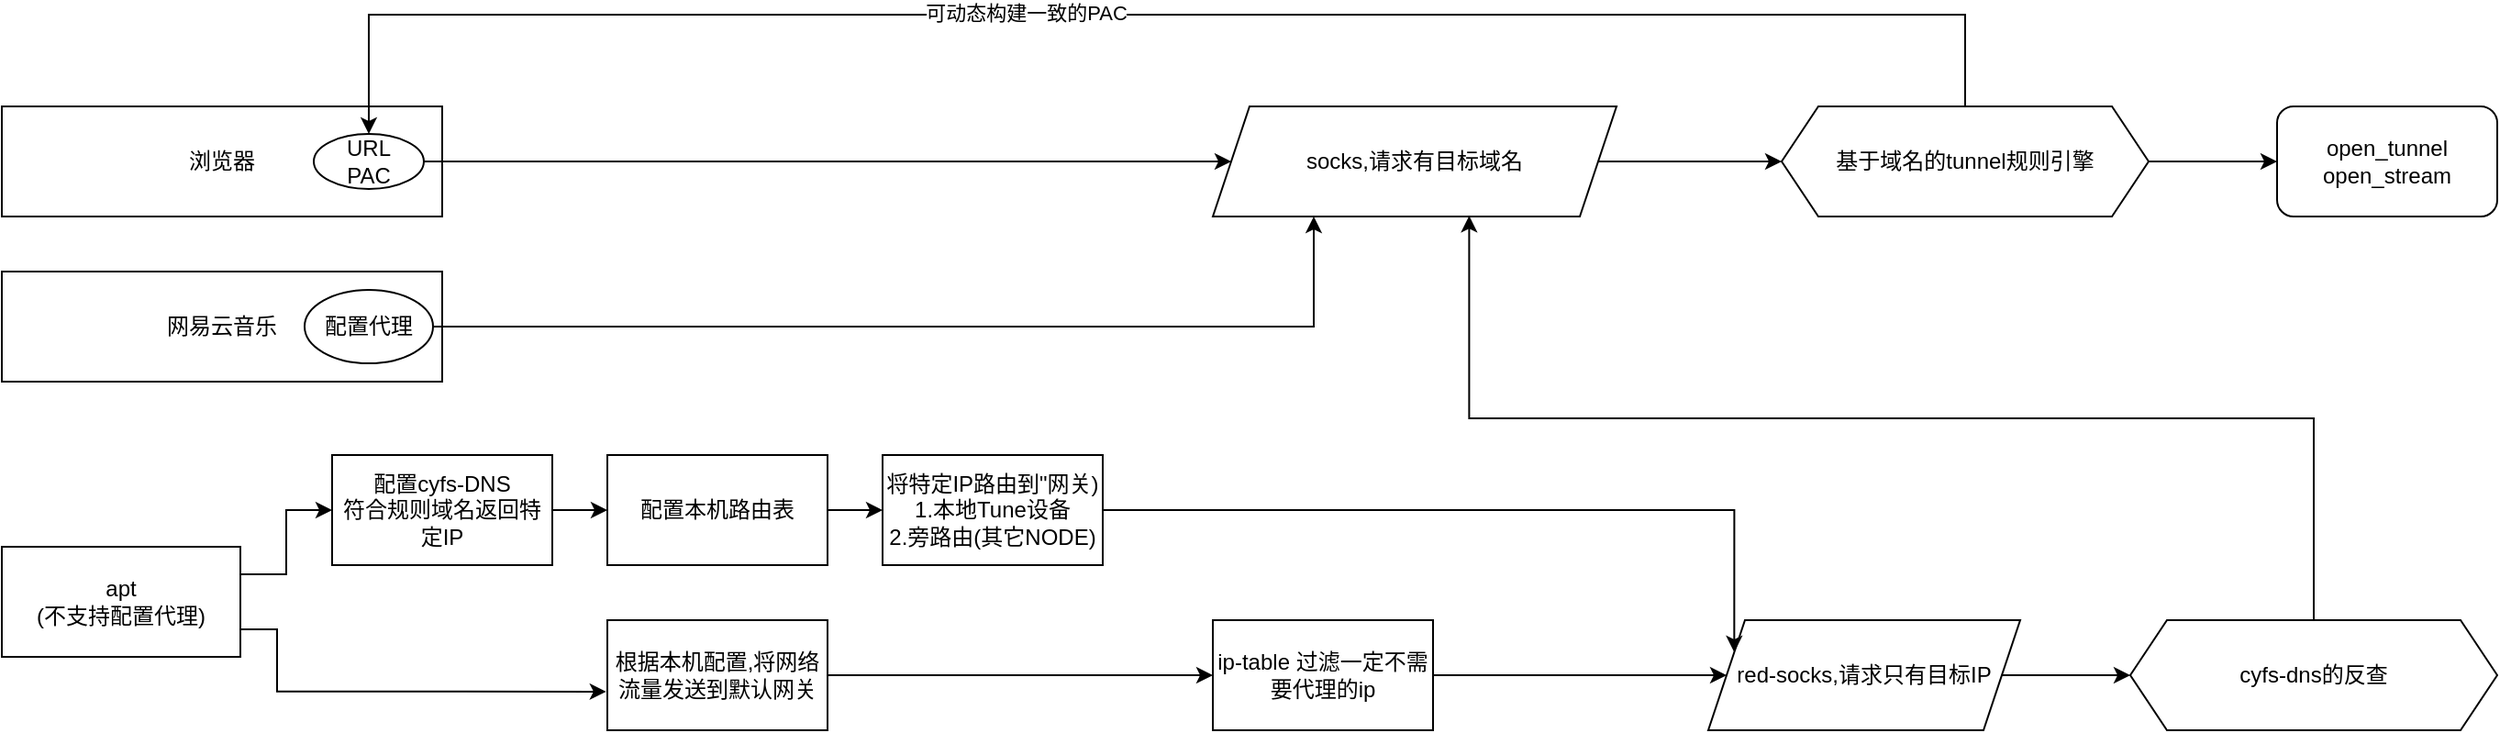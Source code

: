 <mxfile version="22.1.2" type="device">
  <diagram name="Page-1" id="JsFSYu5uB-rTkBo9iaa0">
    <mxGraphModel dx="1411" dy="806" grid="1" gridSize="10" guides="1" tooltips="1" connect="1" arrows="1" fold="1" page="1" pageScale="1" pageWidth="850" pageHeight="1100" math="0" shadow="0">
      <root>
        <mxCell id="0" />
        <mxCell id="1" parent="0" />
        <mxCell id="kIBp5ZHx_5jsnp3P2-BE-1" value="浏览器" style="rounded=0;whiteSpace=wrap;html=1;" vertex="1" parent="1">
          <mxGeometry x="50" y="210" width="240" height="60" as="geometry" />
        </mxCell>
        <mxCell id="kIBp5ZHx_5jsnp3P2-BE-9" style="edgeStyle=orthogonalEdgeStyle;rounded=0;orthogonalLoop=1;jettySize=auto;html=1;exitX=1;exitY=0.5;exitDx=0;exitDy=0;entryX=0;entryY=0.5;entryDx=0;entryDy=0;" edge="1" parent="1" source="kIBp5ZHx_5jsnp3P2-BE-2" target="kIBp5ZHx_5jsnp3P2-BE-3">
          <mxGeometry relative="1" as="geometry" />
        </mxCell>
        <mxCell id="kIBp5ZHx_5jsnp3P2-BE-2" value="URL&lt;br&gt;PAC" style="ellipse;whiteSpace=wrap;html=1;" vertex="1" parent="1">
          <mxGeometry x="220" y="225" width="60" height="30" as="geometry" />
        </mxCell>
        <mxCell id="kIBp5ZHx_5jsnp3P2-BE-29" style="edgeStyle=orthogonalEdgeStyle;rounded=0;orthogonalLoop=1;jettySize=auto;html=1;exitX=1;exitY=0.5;exitDx=0;exitDy=0;entryX=0;entryY=0.5;entryDx=0;entryDy=0;" edge="1" parent="1" source="kIBp5ZHx_5jsnp3P2-BE-3" target="kIBp5ZHx_5jsnp3P2-BE-12">
          <mxGeometry relative="1" as="geometry" />
        </mxCell>
        <mxCell id="kIBp5ZHx_5jsnp3P2-BE-3" value="socks,请求有目标域名" style="shape=parallelogram;perimeter=parallelogramPerimeter;whiteSpace=wrap;html=1;fixedSize=1;" vertex="1" parent="1">
          <mxGeometry x="710" y="210" width="220" height="60" as="geometry" />
        </mxCell>
        <mxCell id="kIBp5ZHx_5jsnp3P2-BE-31" style="edgeStyle=orthogonalEdgeStyle;rounded=0;orthogonalLoop=1;jettySize=auto;html=1;exitX=1;exitY=0.5;exitDx=0;exitDy=0;entryX=0;entryY=0.5;entryDx=0;entryDy=0;" edge="1" parent="1" source="kIBp5ZHx_5jsnp3P2-BE-4" target="kIBp5ZHx_5jsnp3P2-BE-28">
          <mxGeometry relative="1" as="geometry" />
        </mxCell>
        <mxCell id="kIBp5ZHx_5jsnp3P2-BE-4" value="red-socks,请求只有目标IP" style="shape=parallelogram;perimeter=parallelogramPerimeter;whiteSpace=wrap;html=1;fixedSize=1;" vertex="1" parent="1">
          <mxGeometry x="980" y="490" width="170" height="60" as="geometry" />
        </mxCell>
        <mxCell id="kIBp5ZHx_5jsnp3P2-BE-5" value="网易云音乐" style="rounded=0;whiteSpace=wrap;html=1;" vertex="1" parent="1">
          <mxGeometry x="50" y="300" width="240" height="60" as="geometry" />
        </mxCell>
        <mxCell id="kIBp5ZHx_5jsnp3P2-BE-8" style="edgeStyle=orthogonalEdgeStyle;rounded=0;orthogonalLoop=1;jettySize=auto;html=1;exitX=1;exitY=0.5;exitDx=0;exitDy=0;entryX=0.25;entryY=1;entryDx=0;entryDy=0;" edge="1" parent="1" source="kIBp5ZHx_5jsnp3P2-BE-6" target="kIBp5ZHx_5jsnp3P2-BE-3">
          <mxGeometry relative="1" as="geometry" />
        </mxCell>
        <mxCell id="kIBp5ZHx_5jsnp3P2-BE-6" value="配置代理" style="ellipse;whiteSpace=wrap;html=1;" vertex="1" parent="1">
          <mxGeometry x="215" y="310" width="70" height="40" as="geometry" />
        </mxCell>
        <mxCell id="kIBp5ZHx_5jsnp3P2-BE-22" style="edgeStyle=orthogonalEdgeStyle;rounded=0;orthogonalLoop=1;jettySize=auto;html=1;exitX=1;exitY=0.25;exitDx=0;exitDy=0;entryX=0;entryY=0.5;entryDx=0;entryDy=0;" edge="1" parent="1" source="kIBp5ZHx_5jsnp3P2-BE-7" target="kIBp5ZHx_5jsnp3P2-BE-15">
          <mxGeometry relative="1" as="geometry" />
        </mxCell>
        <mxCell id="kIBp5ZHx_5jsnp3P2-BE-7" value="apt &lt;br&gt;(不支持配置代理)" style="rounded=0;whiteSpace=wrap;html=1;" vertex="1" parent="1">
          <mxGeometry x="50" y="450" width="130" height="60" as="geometry" />
        </mxCell>
        <mxCell id="kIBp5ZHx_5jsnp3P2-BE-33" style="edgeStyle=orthogonalEdgeStyle;rounded=0;orthogonalLoop=1;jettySize=auto;html=1;exitX=1;exitY=0.5;exitDx=0;exitDy=0;entryX=0;entryY=0.5;entryDx=0;entryDy=0;" edge="1" parent="1" source="kIBp5ZHx_5jsnp3P2-BE-12" target="kIBp5ZHx_5jsnp3P2-BE-30">
          <mxGeometry relative="1" as="geometry" />
        </mxCell>
        <mxCell id="kIBp5ZHx_5jsnp3P2-BE-34" style="edgeStyle=orthogonalEdgeStyle;rounded=0;orthogonalLoop=1;jettySize=auto;html=1;exitX=0.5;exitY=0;exitDx=0;exitDy=0;entryX=0.5;entryY=0;entryDx=0;entryDy=0;" edge="1" parent="1" source="kIBp5ZHx_5jsnp3P2-BE-12" target="kIBp5ZHx_5jsnp3P2-BE-2">
          <mxGeometry relative="1" as="geometry">
            <Array as="points">
              <mxPoint x="1120" y="160" />
              <mxPoint x="250" y="160" />
            </Array>
          </mxGeometry>
        </mxCell>
        <mxCell id="kIBp5ZHx_5jsnp3P2-BE-35" value="可动态构建一致的PAC" style="edgeLabel;html=1;align=center;verticalAlign=middle;resizable=0;points=[];" vertex="1" connectable="0" parent="kIBp5ZHx_5jsnp3P2-BE-34">
          <mxGeometry x="0.141" y="-1" relative="1" as="geometry">
            <mxPoint as="offset" />
          </mxGeometry>
        </mxCell>
        <mxCell id="kIBp5ZHx_5jsnp3P2-BE-12" value="基于域名的tunnel规则引擎" style="shape=hexagon;perimeter=hexagonPerimeter2;whiteSpace=wrap;html=1;fixedSize=1;" vertex="1" parent="1">
          <mxGeometry x="1020" y="210" width="200" height="60" as="geometry" />
        </mxCell>
        <mxCell id="kIBp5ZHx_5jsnp3P2-BE-25" style="edgeStyle=orthogonalEdgeStyle;rounded=0;orthogonalLoop=1;jettySize=auto;html=1;exitX=1;exitY=0.5;exitDx=0;exitDy=0;entryX=0;entryY=0.5;entryDx=0;entryDy=0;" edge="1" parent="1" source="kIBp5ZHx_5jsnp3P2-BE-15" target="kIBp5ZHx_5jsnp3P2-BE-16">
          <mxGeometry relative="1" as="geometry" />
        </mxCell>
        <mxCell id="kIBp5ZHx_5jsnp3P2-BE-15" value="配置cyfs-DNS&lt;br&gt;符合规则域名返回特定IP" style="rounded=0;whiteSpace=wrap;html=1;" vertex="1" parent="1">
          <mxGeometry x="230" y="400" width="120" height="60" as="geometry" />
        </mxCell>
        <mxCell id="kIBp5ZHx_5jsnp3P2-BE-26" style="edgeStyle=orthogonalEdgeStyle;rounded=0;orthogonalLoop=1;jettySize=auto;html=1;exitX=1;exitY=0.5;exitDx=0;exitDy=0;entryX=0;entryY=0.5;entryDx=0;entryDy=0;" edge="1" parent="1" source="kIBp5ZHx_5jsnp3P2-BE-16" target="kIBp5ZHx_5jsnp3P2-BE-17">
          <mxGeometry relative="1" as="geometry" />
        </mxCell>
        <mxCell id="kIBp5ZHx_5jsnp3P2-BE-16" value="配置本机路由表" style="rounded=0;whiteSpace=wrap;html=1;" vertex="1" parent="1">
          <mxGeometry x="380" y="400" width="120" height="60" as="geometry" />
        </mxCell>
        <mxCell id="kIBp5ZHx_5jsnp3P2-BE-27" style="edgeStyle=orthogonalEdgeStyle;rounded=0;orthogonalLoop=1;jettySize=auto;html=1;exitX=1;exitY=0.5;exitDx=0;exitDy=0;entryX=0;entryY=0.25;entryDx=0;entryDy=0;" edge="1" parent="1" source="kIBp5ZHx_5jsnp3P2-BE-17" target="kIBp5ZHx_5jsnp3P2-BE-4">
          <mxGeometry relative="1" as="geometry" />
        </mxCell>
        <mxCell id="kIBp5ZHx_5jsnp3P2-BE-17" value="将特定IP路由到&quot;网关)&lt;br&gt;1.本地Tune设备&lt;br&gt;2.旁路由(其它NODE)" style="rounded=0;whiteSpace=wrap;html=1;" vertex="1" parent="1">
          <mxGeometry x="530" y="400" width="120" height="60" as="geometry" />
        </mxCell>
        <mxCell id="kIBp5ZHx_5jsnp3P2-BE-24" style="edgeStyle=orthogonalEdgeStyle;rounded=0;orthogonalLoop=1;jettySize=auto;html=1;exitX=1;exitY=0.5;exitDx=0;exitDy=0;entryX=0;entryY=0.5;entryDx=0;entryDy=0;" edge="1" parent="1" source="kIBp5ZHx_5jsnp3P2-BE-19" target="kIBp5ZHx_5jsnp3P2-BE-20">
          <mxGeometry relative="1" as="geometry" />
        </mxCell>
        <mxCell id="kIBp5ZHx_5jsnp3P2-BE-19" value="根据本机配置,将网络流量发送到默认网关" style="rounded=0;whiteSpace=wrap;html=1;" vertex="1" parent="1">
          <mxGeometry x="380" y="490" width="120" height="60" as="geometry" />
        </mxCell>
        <mxCell id="kIBp5ZHx_5jsnp3P2-BE-21" style="edgeStyle=orthogonalEdgeStyle;rounded=0;orthogonalLoop=1;jettySize=auto;html=1;exitX=1;exitY=0.5;exitDx=0;exitDy=0;entryX=0;entryY=0.5;entryDx=0;entryDy=0;" edge="1" parent="1" source="kIBp5ZHx_5jsnp3P2-BE-20" target="kIBp5ZHx_5jsnp3P2-BE-4">
          <mxGeometry relative="1" as="geometry" />
        </mxCell>
        <mxCell id="kIBp5ZHx_5jsnp3P2-BE-20" value="ip-table 过滤一定不需要代理的ip" style="rounded=0;whiteSpace=wrap;html=1;" vertex="1" parent="1">
          <mxGeometry x="710" y="490" width="120" height="60" as="geometry" />
        </mxCell>
        <mxCell id="kIBp5ZHx_5jsnp3P2-BE-23" style="edgeStyle=orthogonalEdgeStyle;rounded=0;orthogonalLoop=1;jettySize=auto;html=1;exitX=1;exitY=0.75;exitDx=0;exitDy=0;entryX=-0.005;entryY=0.649;entryDx=0;entryDy=0;entryPerimeter=0;" edge="1" parent="1" source="kIBp5ZHx_5jsnp3P2-BE-7" target="kIBp5ZHx_5jsnp3P2-BE-19">
          <mxGeometry relative="1" as="geometry">
            <Array as="points">
              <mxPoint x="200" y="495" />
              <mxPoint x="200" y="529" />
            </Array>
          </mxGeometry>
        </mxCell>
        <mxCell id="kIBp5ZHx_5jsnp3P2-BE-28" value="cyfs-dns的反查" style="shape=hexagon;perimeter=hexagonPerimeter2;whiteSpace=wrap;html=1;fixedSize=1;" vertex="1" parent="1">
          <mxGeometry x="1210" y="490" width="200" height="60" as="geometry" />
        </mxCell>
        <mxCell id="kIBp5ZHx_5jsnp3P2-BE-30" value="open_tunnel&lt;br&gt;open_stream" style="rounded=1;whiteSpace=wrap;html=1;" vertex="1" parent="1">
          <mxGeometry x="1290" y="210" width="120" height="60" as="geometry" />
        </mxCell>
        <mxCell id="kIBp5ZHx_5jsnp3P2-BE-32" style="edgeStyle=orthogonalEdgeStyle;rounded=0;orthogonalLoop=1;jettySize=auto;html=1;exitX=0.5;exitY=0;exitDx=0;exitDy=0;entryX=0.635;entryY=0.994;entryDx=0;entryDy=0;entryPerimeter=0;" edge="1" parent="1" source="kIBp5ZHx_5jsnp3P2-BE-28" target="kIBp5ZHx_5jsnp3P2-BE-3">
          <mxGeometry relative="1" as="geometry" />
        </mxCell>
      </root>
    </mxGraphModel>
  </diagram>
</mxfile>
